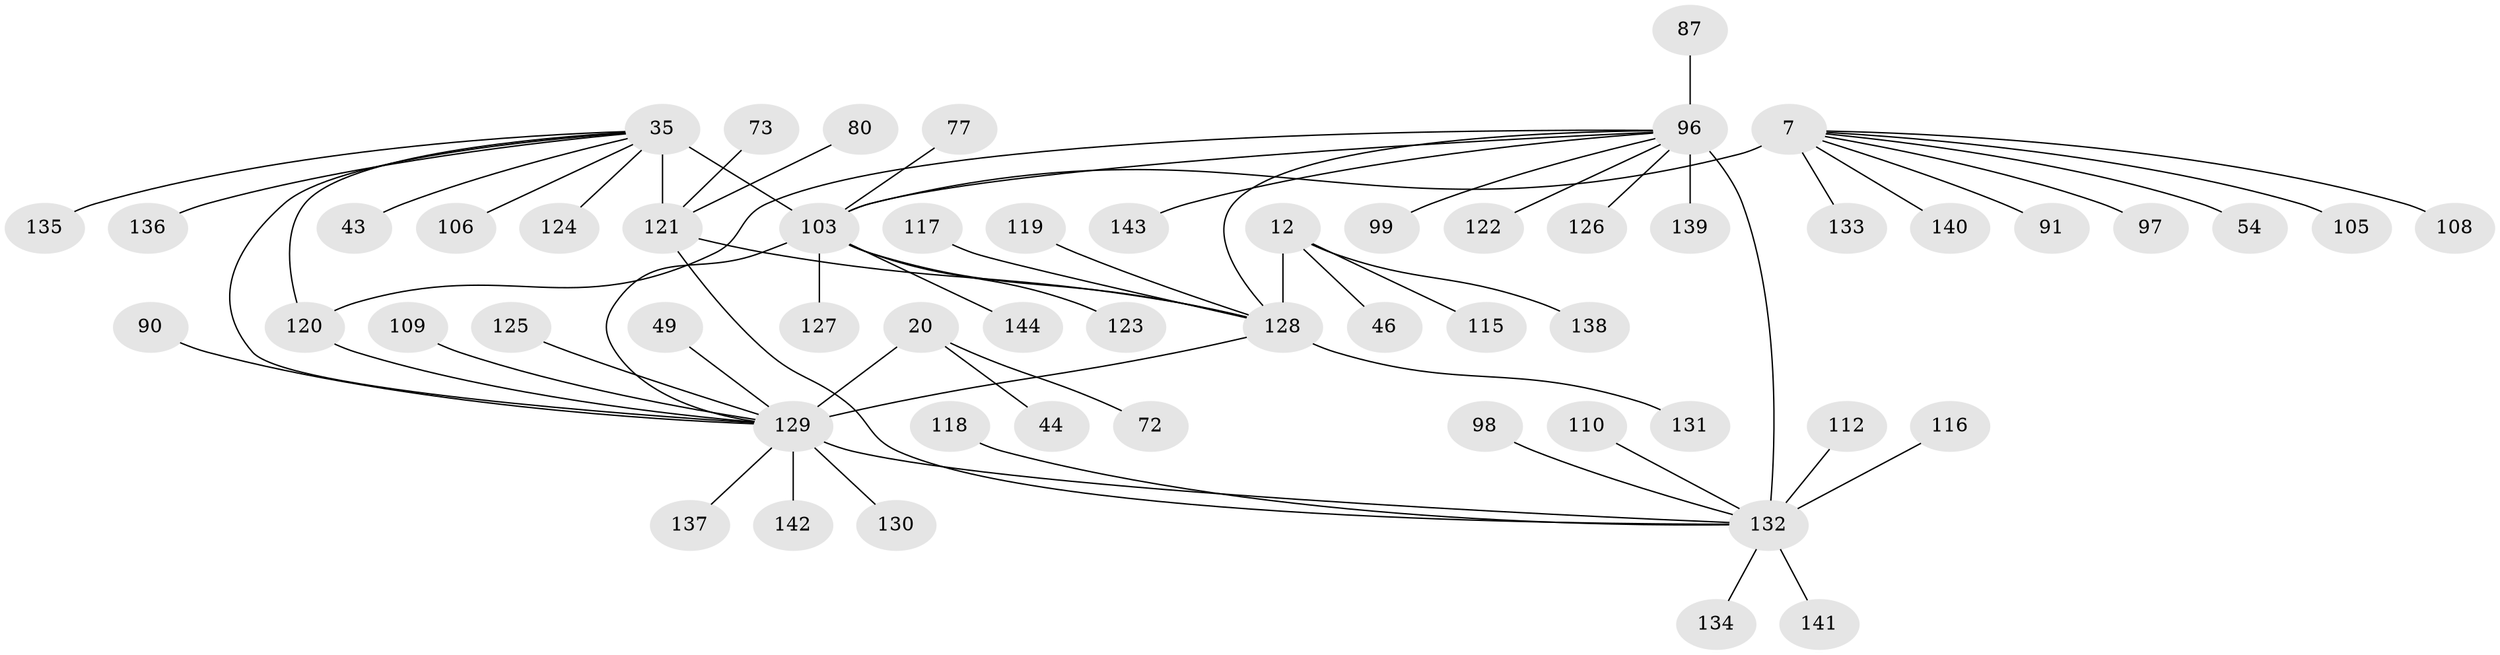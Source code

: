 // original degree distribution, {8: 0.0763888888888889, 9: 0.041666666666666664, 10: 0.020833333333333332, 7: 0.041666666666666664, 12: 0.020833333333333332, 11: 0.027777777777777776, 13: 0.013888888888888888, 2: 0.08333333333333333, 1: 0.6527777777777778, 6: 0.006944444444444444, 5: 0.013888888888888888}
// Generated by graph-tools (version 1.1) at 2025/58/03/04/25 21:58:32]
// undirected, 57 vertices, 64 edges
graph export_dot {
graph [start="1"]
  node [color=gray90,style=filled];
  7 [super="+5+3"];
  12 [super="+10"];
  20 [super="+18"];
  35 [super="+31+33"];
  43;
  44;
  46;
  49;
  54;
  72;
  73;
  77;
  80;
  87;
  90;
  91;
  96 [super="+28+56+68"];
  97;
  98;
  99;
  103 [super="+61+40+45+57+75"];
  105;
  106 [super="+36"];
  108;
  109;
  110;
  112;
  115;
  116;
  117 [super="+114"];
  118;
  119;
  120 [super="+102+83+85+95"];
  121 [super="+39+60+63+32"];
  122;
  123;
  124;
  125;
  126;
  127;
  128 [super="+13+14+37+51+55+62+64+65+89+101+104"];
  129 [super="+82+21+38+53+58+59+66+93+100+107+19+41"];
  130;
  131;
  132 [super="+27+47+48+69+71+81+88+94"];
  133 [super="+84"];
  134;
  135;
  136;
  137;
  138 [super="+92"];
  139;
  140;
  141 [super="+79"];
  142;
  143 [super="+70"];
  144;
  7 -- 54;
  7 -- 105;
  7 -- 133;
  7 -- 103 [weight=12];
  7 -- 97;
  7 -- 140;
  7 -- 91;
  7 -- 108;
  12 -- 115;
  12 -- 46;
  12 -- 138;
  12 -- 128 [weight=10];
  20 -- 44;
  20 -- 72;
  20 -- 129 [weight=10];
  35 -- 43;
  35 -- 136;
  35 -- 124;
  35 -- 120;
  35 -- 135;
  35 -- 106;
  35 -- 121 [weight=12];
  35 -- 129;
  35 -- 103;
  49 -- 129;
  73 -- 121;
  77 -- 103;
  80 -- 121;
  87 -- 96;
  90 -- 129;
  96 -- 128;
  96 -- 99;
  96 -- 132 [weight=12];
  96 -- 103;
  96 -- 139;
  96 -- 143;
  96 -- 122;
  96 -- 120;
  96 -- 126;
  98 -- 132;
  103 -- 129;
  103 -- 144;
  103 -- 123;
  103 -- 127;
  103 -- 128;
  109 -- 129;
  110 -- 132;
  112 -- 132;
  116 -- 132;
  117 -- 128;
  118 -- 132;
  119 -- 128;
  120 -- 129 [weight=2];
  121 -- 132;
  121 -- 128;
  125 -- 129;
  128 -- 131;
  128 -- 129;
  129 -- 130;
  129 -- 137;
  129 -- 142;
  129 -- 132;
  132 -- 134;
  132 -- 141;
}
